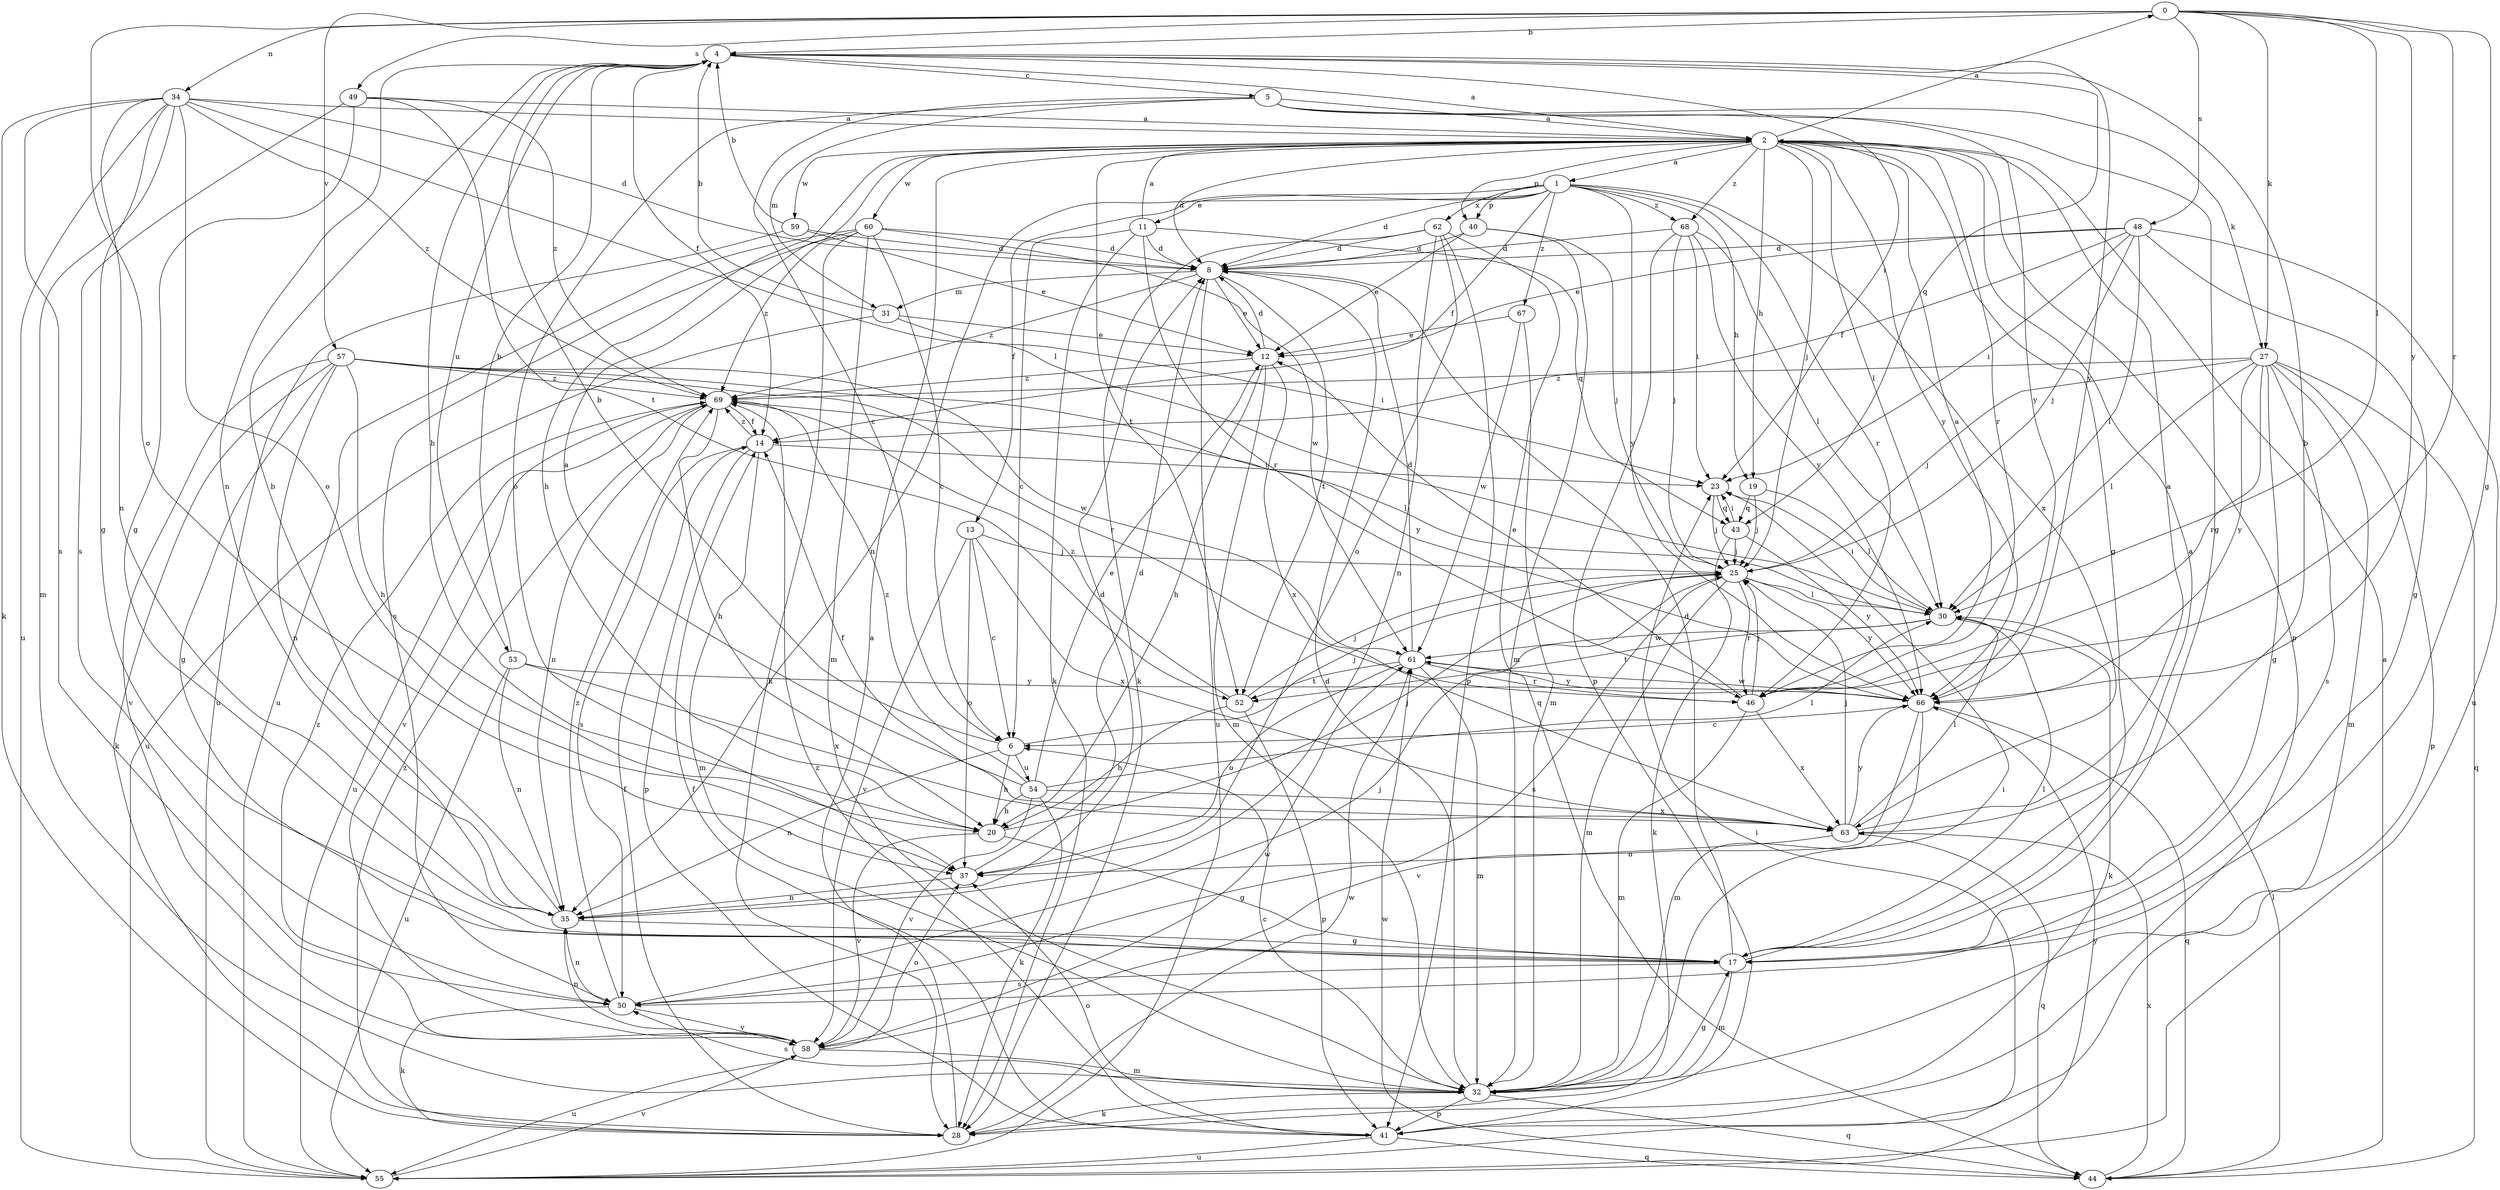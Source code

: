 strict digraph  {
0;
1;
2;
4;
5;
6;
8;
11;
12;
13;
14;
17;
19;
20;
23;
25;
27;
28;
30;
31;
32;
34;
35;
37;
40;
41;
43;
44;
46;
48;
49;
50;
52;
53;
54;
55;
57;
58;
59;
60;
61;
62;
63;
66;
67;
68;
69;
0 -> 4  [label=b];
0 -> 17  [label=g];
0 -> 27  [label=k];
0 -> 30  [label=l];
0 -> 34  [label=n];
0 -> 37  [label=o];
0 -> 46  [label=r];
0 -> 48  [label=s];
0 -> 49  [label=s];
0 -> 57  [label=v];
0 -> 66  [label=y];
1 -> 8  [label=d];
1 -> 11  [label=e];
1 -> 13  [label=f];
1 -> 14  [label=f];
1 -> 19  [label=h];
1 -> 35  [label=n];
1 -> 40  [label=p];
1 -> 46  [label=r];
1 -> 62  [label=x];
1 -> 63  [label=x];
1 -> 66  [label=y];
1 -> 67  [label=z];
1 -> 68  [label=z];
2 -> 0  [label=a];
2 -> 1  [label=a];
2 -> 8  [label=d];
2 -> 17  [label=g];
2 -> 19  [label=h];
2 -> 20  [label=h];
2 -> 25  [label=j];
2 -> 30  [label=l];
2 -> 40  [label=p];
2 -> 41  [label=p];
2 -> 46  [label=r];
2 -> 52  [label=t];
2 -> 59  [label=w];
2 -> 60  [label=w];
2 -> 66  [label=y];
2 -> 68  [label=z];
4 -> 2  [label=a];
4 -> 5  [label=c];
4 -> 14  [label=f];
4 -> 20  [label=h];
4 -> 23  [label=i];
4 -> 35  [label=n];
4 -> 43  [label=q];
4 -> 53  [label=u];
4 -> 66  [label=y];
5 -> 2  [label=a];
5 -> 6  [label=c];
5 -> 17  [label=g];
5 -> 27  [label=k];
5 -> 31  [label=m];
5 -> 37  [label=o];
5 -> 66  [label=y];
6 -> 4  [label=b];
6 -> 20  [label=h];
6 -> 25  [label=j];
6 -> 35  [label=n];
6 -> 54  [label=u];
8 -> 12  [label=e];
8 -> 31  [label=m];
8 -> 52  [label=t];
8 -> 55  [label=u];
8 -> 69  [label=z];
11 -> 2  [label=a];
11 -> 6  [label=c];
11 -> 8  [label=d];
11 -> 28  [label=k];
11 -> 43  [label=q];
11 -> 46  [label=r];
12 -> 8  [label=d];
12 -> 20  [label=h];
12 -> 32  [label=m];
12 -> 63  [label=x];
12 -> 69  [label=z];
13 -> 6  [label=c];
13 -> 25  [label=j];
13 -> 37  [label=o];
13 -> 58  [label=v];
13 -> 63  [label=x];
14 -> 23  [label=i];
14 -> 32  [label=m];
14 -> 41  [label=p];
14 -> 50  [label=s];
14 -> 69  [label=z];
17 -> 2  [label=a];
17 -> 8  [label=d];
17 -> 30  [label=l];
17 -> 32  [label=m];
17 -> 50  [label=s];
19 -> 25  [label=j];
19 -> 30  [label=l];
19 -> 43  [label=q];
20 -> 17  [label=g];
20 -> 25  [label=j];
20 -> 58  [label=v];
23 -> 25  [label=j];
23 -> 43  [label=q];
25 -> 30  [label=l];
25 -> 32  [label=m];
25 -> 46  [label=r];
25 -> 50  [label=s];
25 -> 66  [label=y];
27 -> 17  [label=g];
27 -> 25  [label=j];
27 -> 30  [label=l];
27 -> 32  [label=m];
27 -> 41  [label=p];
27 -> 44  [label=q];
27 -> 46  [label=r];
27 -> 50  [label=s];
27 -> 66  [label=y];
27 -> 69  [label=z];
28 -> 2  [label=a];
28 -> 14  [label=f];
28 -> 61  [label=w];
28 -> 69  [label=z];
30 -> 23  [label=i];
30 -> 28  [label=k];
30 -> 52  [label=t];
30 -> 61  [label=w];
31 -> 4  [label=b];
31 -> 12  [label=e];
31 -> 23  [label=i];
31 -> 55  [label=u];
32 -> 6  [label=c];
32 -> 8  [label=d];
32 -> 17  [label=g];
32 -> 23  [label=i];
32 -> 28  [label=k];
32 -> 41  [label=p];
32 -> 44  [label=q];
32 -> 50  [label=s];
34 -> 2  [label=a];
34 -> 8  [label=d];
34 -> 17  [label=g];
34 -> 28  [label=k];
34 -> 30  [label=l];
34 -> 32  [label=m];
34 -> 35  [label=n];
34 -> 37  [label=o];
34 -> 50  [label=s];
34 -> 55  [label=u];
34 -> 69  [label=z];
35 -> 4  [label=b];
35 -> 8  [label=d];
35 -> 17  [label=g];
37 -> 8  [label=d];
37 -> 35  [label=n];
40 -> 8  [label=d];
40 -> 12  [label=e];
40 -> 25  [label=j];
40 -> 32  [label=m];
41 -> 14  [label=f];
41 -> 37  [label=o];
41 -> 44  [label=q];
41 -> 55  [label=u];
41 -> 69  [label=z];
43 -> 23  [label=i];
43 -> 25  [label=j];
43 -> 28  [label=k];
43 -> 66  [label=y];
44 -> 2  [label=a];
44 -> 30  [label=l];
44 -> 61  [label=w];
44 -> 63  [label=x];
46 -> 2  [label=a];
46 -> 12  [label=e];
46 -> 25  [label=j];
46 -> 32  [label=m];
46 -> 63  [label=x];
48 -> 8  [label=d];
48 -> 12  [label=e];
48 -> 14  [label=f];
48 -> 17  [label=g];
48 -> 23  [label=i];
48 -> 25  [label=j];
48 -> 30  [label=l];
48 -> 55  [label=u];
49 -> 2  [label=a];
49 -> 17  [label=g];
49 -> 50  [label=s];
49 -> 52  [label=t];
49 -> 69  [label=z];
50 -> 25  [label=j];
50 -> 28  [label=k];
50 -> 35  [label=n];
50 -> 58  [label=v];
50 -> 69  [label=z];
52 -> 20  [label=h];
52 -> 25  [label=j];
52 -> 41  [label=p];
52 -> 69  [label=z];
53 -> 4  [label=b];
53 -> 35  [label=n];
53 -> 55  [label=u];
53 -> 63  [label=x];
53 -> 66  [label=y];
54 -> 2  [label=a];
54 -> 12  [label=e];
54 -> 20  [label=h];
54 -> 28  [label=k];
54 -> 30  [label=l];
54 -> 58  [label=v];
54 -> 63  [label=x];
54 -> 69  [label=z];
55 -> 23  [label=i];
55 -> 58  [label=v];
55 -> 66  [label=y];
57 -> 17  [label=g];
57 -> 20  [label=h];
57 -> 28  [label=k];
57 -> 35  [label=n];
57 -> 46  [label=r];
57 -> 58  [label=v];
57 -> 61  [label=w];
57 -> 66  [label=y];
57 -> 69  [label=z];
58 -> 32  [label=m];
58 -> 35  [label=n];
58 -> 37  [label=o];
58 -> 55  [label=u];
58 -> 61  [label=w];
58 -> 69  [label=z];
59 -> 4  [label=b];
59 -> 8  [label=d];
59 -> 12  [label=e];
59 -> 55  [label=u];
60 -> 6  [label=c];
60 -> 8  [label=d];
60 -> 28  [label=k];
60 -> 32  [label=m];
60 -> 50  [label=s];
60 -> 55  [label=u];
60 -> 61  [label=w];
60 -> 69  [label=z];
61 -> 8  [label=d];
61 -> 32  [label=m];
61 -> 37  [label=o];
61 -> 46  [label=r];
61 -> 52  [label=t];
61 -> 66  [label=y];
62 -> 8  [label=d];
62 -> 28  [label=k];
62 -> 35  [label=n];
62 -> 37  [label=o];
62 -> 41  [label=p];
62 -> 44  [label=q];
63 -> 2  [label=a];
63 -> 4  [label=b];
63 -> 14  [label=f];
63 -> 25  [label=j];
63 -> 30  [label=l];
63 -> 37  [label=o];
63 -> 44  [label=q];
63 -> 66  [label=y];
66 -> 6  [label=c];
66 -> 32  [label=m];
66 -> 44  [label=q];
66 -> 58  [label=v];
66 -> 61  [label=w];
67 -> 12  [label=e];
67 -> 32  [label=m];
67 -> 61  [label=w];
68 -> 8  [label=d];
68 -> 23  [label=i];
68 -> 25  [label=j];
68 -> 30  [label=l];
68 -> 41  [label=p];
68 -> 66  [label=y];
69 -> 14  [label=f];
69 -> 20  [label=h];
69 -> 30  [label=l];
69 -> 35  [label=n];
69 -> 55  [label=u];
69 -> 58  [label=v];
}

